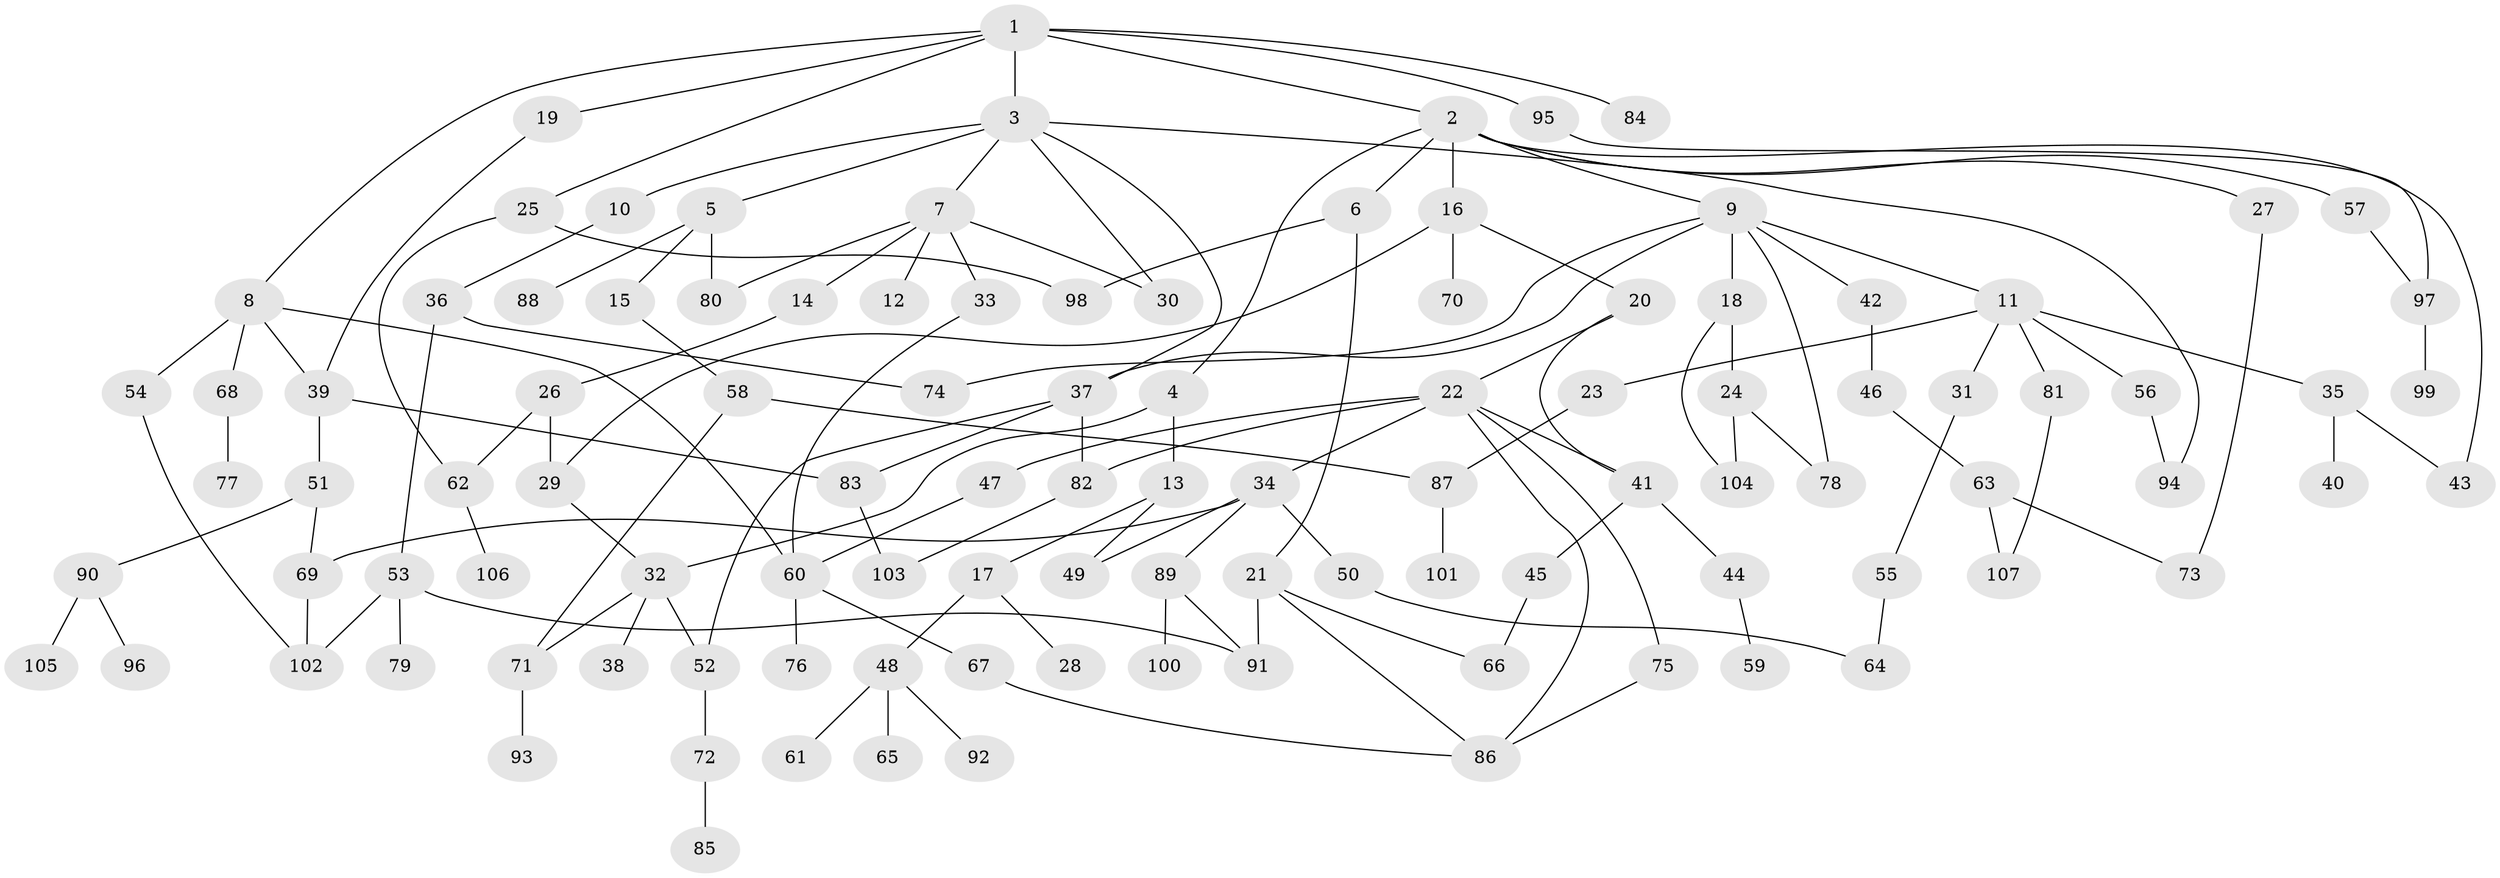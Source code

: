 // Generated by graph-tools (version 1.1) at 2025/13/03/09/25 04:13:38]
// undirected, 107 vertices, 142 edges
graph export_dot {
graph [start="1"]
  node [color=gray90,style=filled];
  1;
  2;
  3;
  4;
  5;
  6;
  7;
  8;
  9;
  10;
  11;
  12;
  13;
  14;
  15;
  16;
  17;
  18;
  19;
  20;
  21;
  22;
  23;
  24;
  25;
  26;
  27;
  28;
  29;
  30;
  31;
  32;
  33;
  34;
  35;
  36;
  37;
  38;
  39;
  40;
  41;
  42;
  43;
  44;
  45;
  46;
  47;
  48;
  49;
  50;
  51;
  52;
  53;
  54;
  55;
  56;
  57;
  58;
  59;
  60;
  61;
  62;
  63;
  64;
  65;
  66;
  67;
  68;
  69;
  70;
  71;
  72;
  73;
  74;
  75;
  76;
  77;
  78;
  79;
  80;
  81;
  82;
  83;
  84;
  85;
  86;
  87;
  88;
  89;
  90;
  91;
  92;
  93;
  94;
  95;
  96;
  97;
  98;
  99;
  100;
  101;
  102;
  103;
  104;
  105;
  106;
  107;
  1 -- 2;
  1 -- 3;
  1 -- 8;
  1 -- 19;
  1 -- 25;
  1 -- 84;
  1 -- 95;
  2 -- 4;
  2 -- 6;
  2 -- 9;
  2 -- 16;
  2 -- 27;
  2 -- 43;
  2 -- 57;
  3 -- 5;
  3 -- 7;
  3 -- 10;
  3 -- 37;
  3 -- 94;
  3 -- 30;
  4 -- 13;
  4 -- 32;
  5 -- 15;
  5 -- 88;
  5 -- 80;
  6 -- 21;
  6 -- 98;
  7 -- 12;
  7 -- 14;
  7 -- 30;
  7 -- 33;
  7 -- 80;
  8 -- 54;
  8 -- 68;
  8 -- 39;
  8 -- 60;
  9 -- 11;
  9 -- 18;
  9 -- 42;
  9 -- 78;
  9 -- 74;
  9 -- 37;
  10 -- 36;
  11 -- 23;
  11 -- 31;
  11 -- 35;
  11 -- 56;
  11 -- 81;
  13 -- 17;
  13 -- 49;
  14 -- 26;
  15 -- 58;
  16 -- 20;
  16 -- 29;
  16 -- 70;
  17 -- 28;
  17 -- 48;
  18 -- 24;
  18 -- 104;
  19 -- 39;
  20 -- 22;
  20 -- 41;
  21 -- 86;
  21 -- 66;
  21 -- 91;
  22 -- 34;
  22 -- 41;
  22 -- 47;
  22 -- 75;
  22 -- 82;
  22 -- 86;
  23 -- 87;
  24 -- 78;
  24 -- 104;
  25 -- 62;
  25 -- 98;
  26 -- 29;
  26 -- 62;
  27 -- 73;
  29 -- 32;
  31 -- 55;
  32 -- 38;
  32 -- 52;
  32 -- 71;
  33 -- 60;
  34 -- 50;
  34 -- 89;
  34 -- 49;
  34 -- 69;
  35 -- 40;
  35 -- 43;
  36 -- 53;
  36 -- 74;
  37 -- 52;
  37 -- 83;
  37 -- 82;
  39 -- 51;
  39 -- 83;
  41 -- 44;
  41 -- 45;
  42 -- 46;
  44 -- 59;
  45 -- 66;
  46 -- 63;
  47 -- 60;
  48 -- 61;
  48 -- 65;
  48 -- 92;
  50 -- 64;
  51 -- 69;
  51 -- 90;
  52 -- 72;
  53 -- 79;
  53 -- 91;
  53 -- 102;
  54 -- 102;
  55 -- 64;
  56 -- 94;
  57 -- 97;
  58 -- 71;
  58 -- 87;
  60 -- 67;
  60 -- 76;
  62 -- 106;
  63 -- 107;
  63 -- 73;
  67 -- 86;
  68 -- 77;
  69 -- 102;
  71 -- 93;
  72 -- 85;
  75 -- 86;
  81 -- 107;
  82 -- 103;
  83 -- 103;
  87 -- 101;
  89 -- 100;
  89 -- 91;
  90 -- 96;
  90 -- 105;
  95 -- 97;
  97 -- 99;
}
